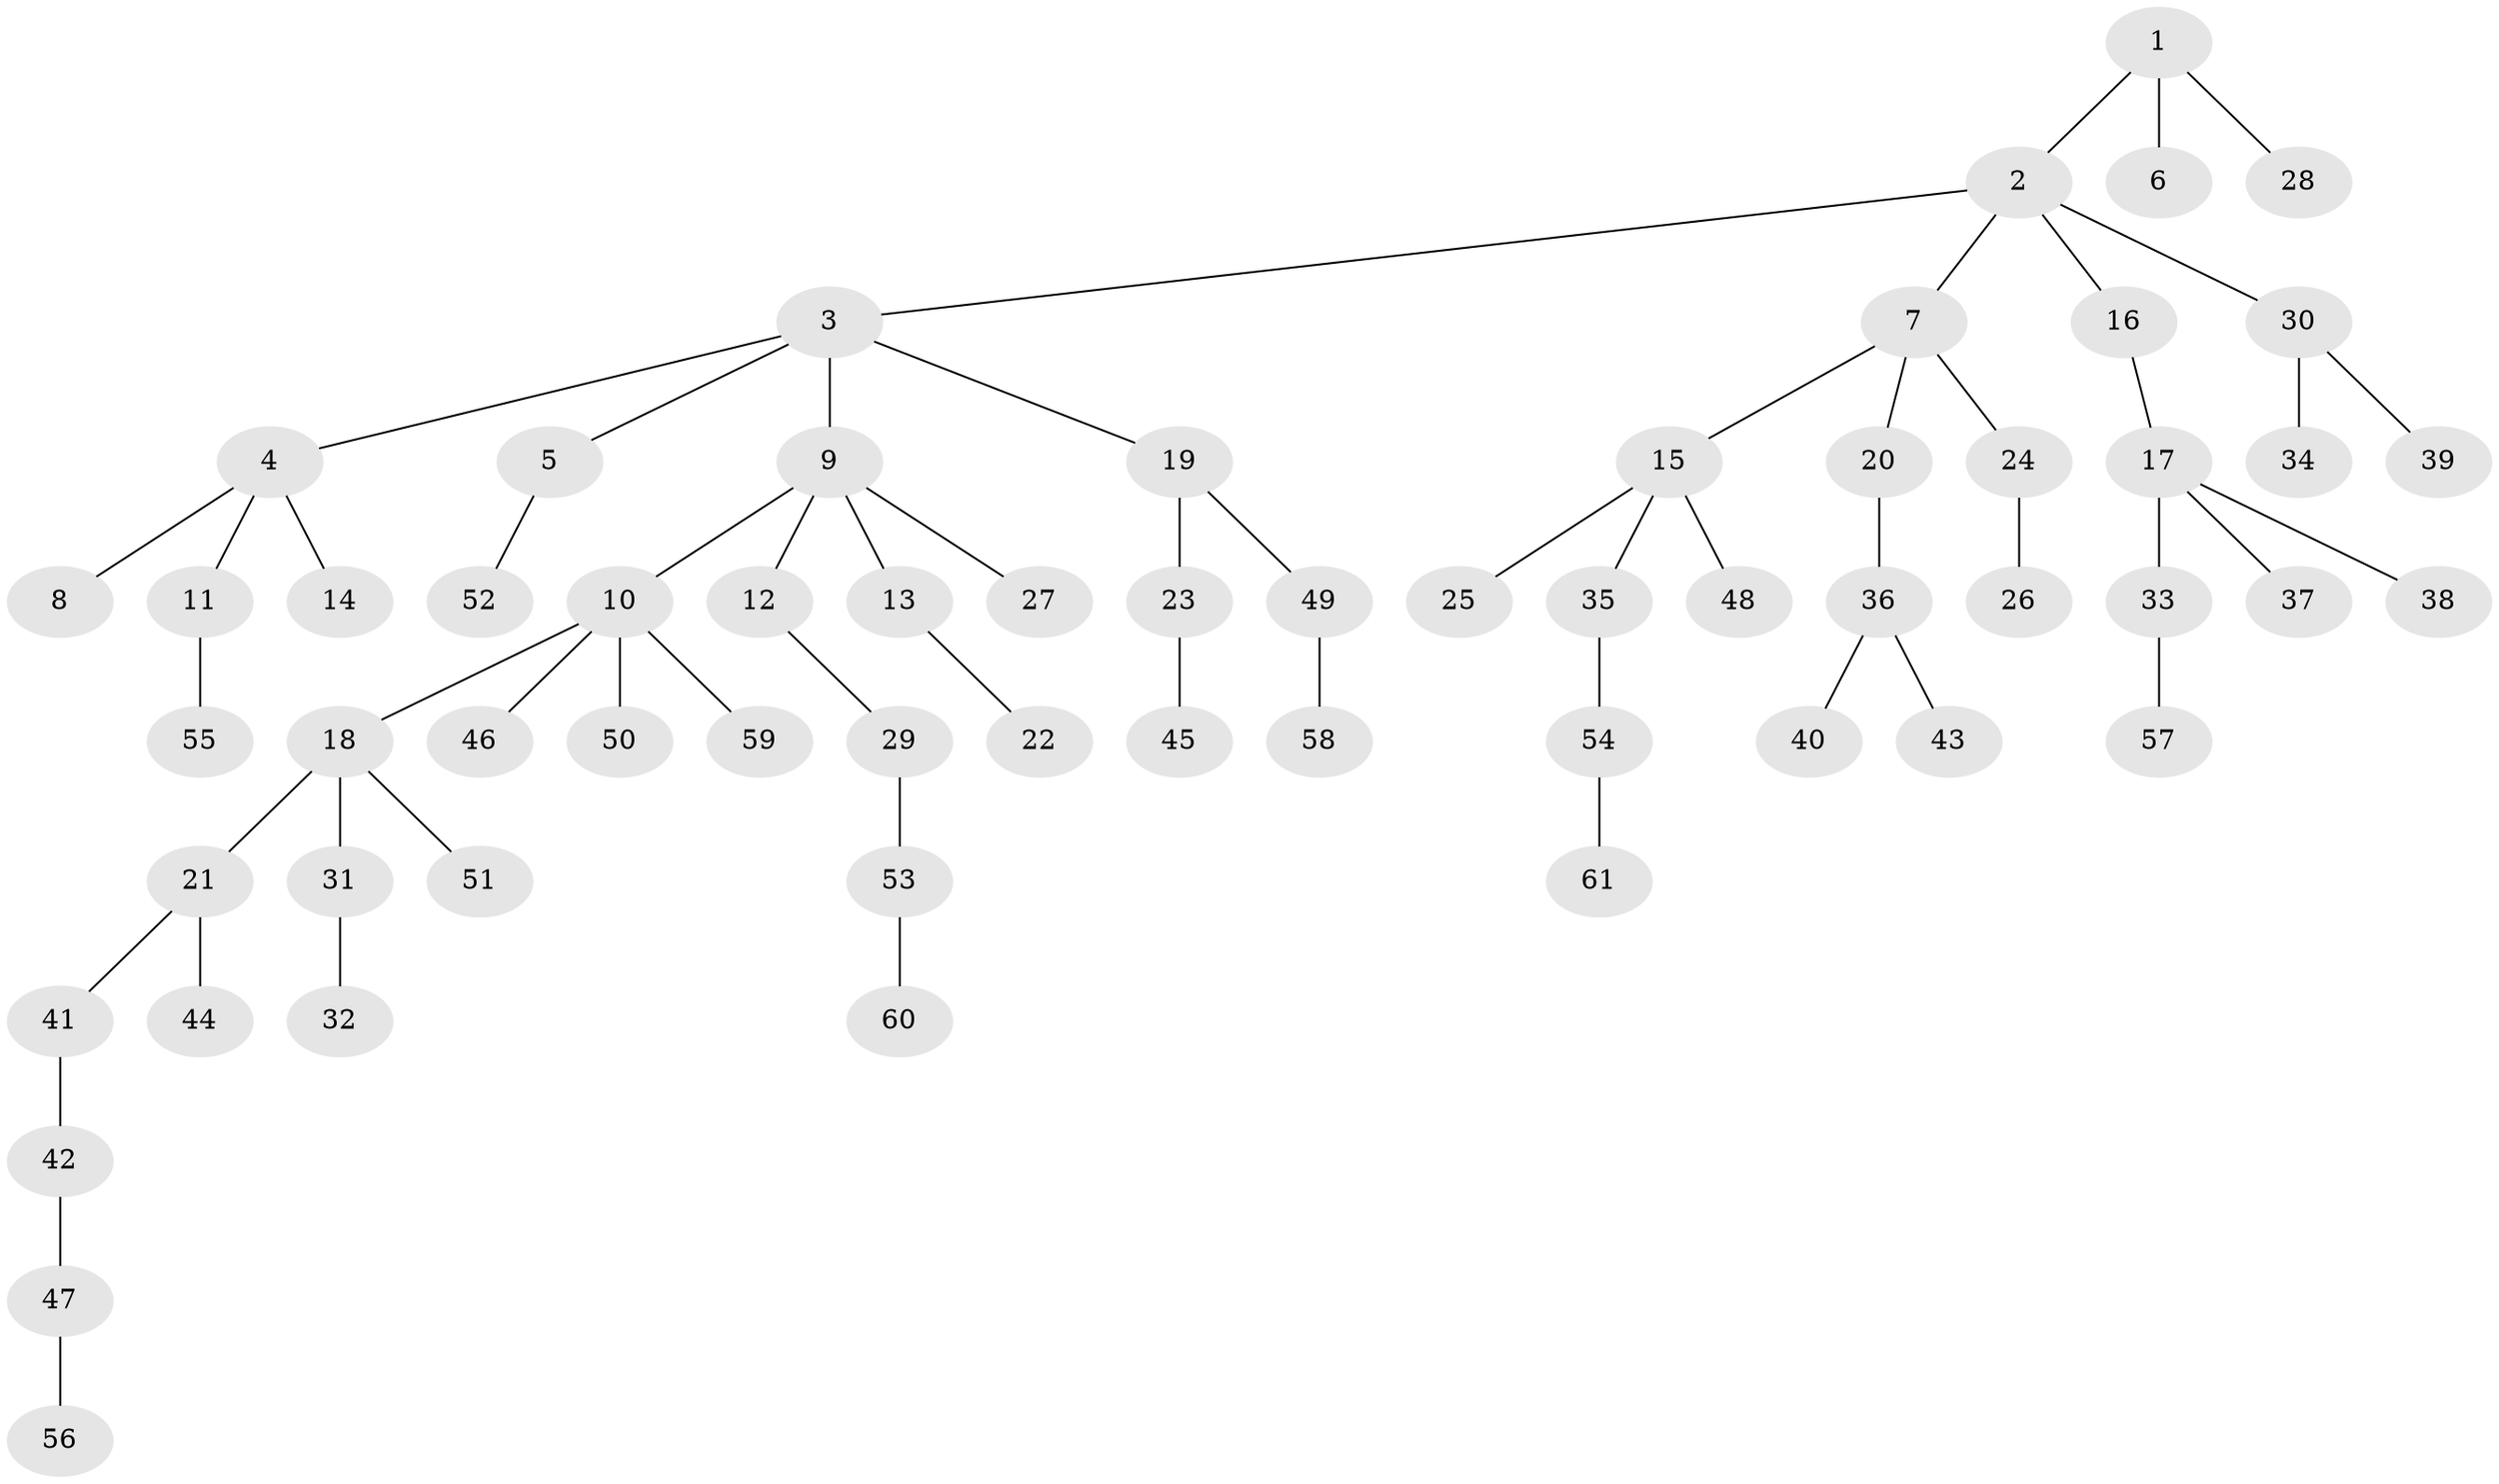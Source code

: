 // Generated by graph-tools (version 1.1) at 2025/15/03/09/25 04:15:42]
// undirected, 61 vertices, 60 edges
graph export_dot {
graph [start="1"]
  node [color=gray90,style=filled];
  1;
  2;
  3;
  4;
  5;
  6;
  7;
  8;
  9;
  10;
  11;
  12;
  13;
  14;
  15;
  16;
  17;
  18;
  19;
  20;
  21;
  22;
  23;
  24;
  25;
  26;
  27;
  28;
  29;
  30;
  31;
  32;
  33;
  34;
  35;
  36;
  37;
  38;
  39;
  40;
  41;
  42;
  43;
  44;
  45;
  46;
  47;
  48;
  49;
  50;
  51;
  52;
  53;
  54;
  55;
  56;
  57;
  58;
  59;
  60;
  61;
  1 -- 2;
  1 -- 6;
  1 -- 28;
  2 -- 3;
  2 -- 7;
  2 -- 16;
  2 -- 30;
  3 -- 4;
  3 -- 5;
  3 -- 9;
  3 -- 19;
  4 -- 8;
  4 -- 11;
  4 -- 14;
  5 -- 52;
  7 -- 15;
  7 -- 20;
  7 -- 24;
  9 -- 10;
  9 -- 12;
  9 -- 13;
  9 -- 27;
  10 -- 18;
  10 -- 46;
  10 -- 50;
  10 -- 59;
  11 -- 55;
  12 -- 29;
  13 -- 22;
  15 -- 25;
  15 -- 35;
  15 -- 48;
  16 -- 17;
  17 -- 33;
  17 -- 37;
  17 -- 38;
  18 -- 21;
  18 -- 31;
  18 -- 51;
  19 -- 23;
  19 -- 49;
  20 -- 36;
  21 -- 41;
  21 -- 44;
  23 -- 45;
  24 -- 26;
  29 -- 53;
  30 -- 34;
  30 -- 39;
  31 -- 32;
  33 -- 57;
  35 -- 54;
  36 -- 40;
  36 -- 43;
  41 -- 42;
  42 -- 47;
  47 -- 56;
  49 -- 58;
  53 -- 60;
  54 -- 61;
}

